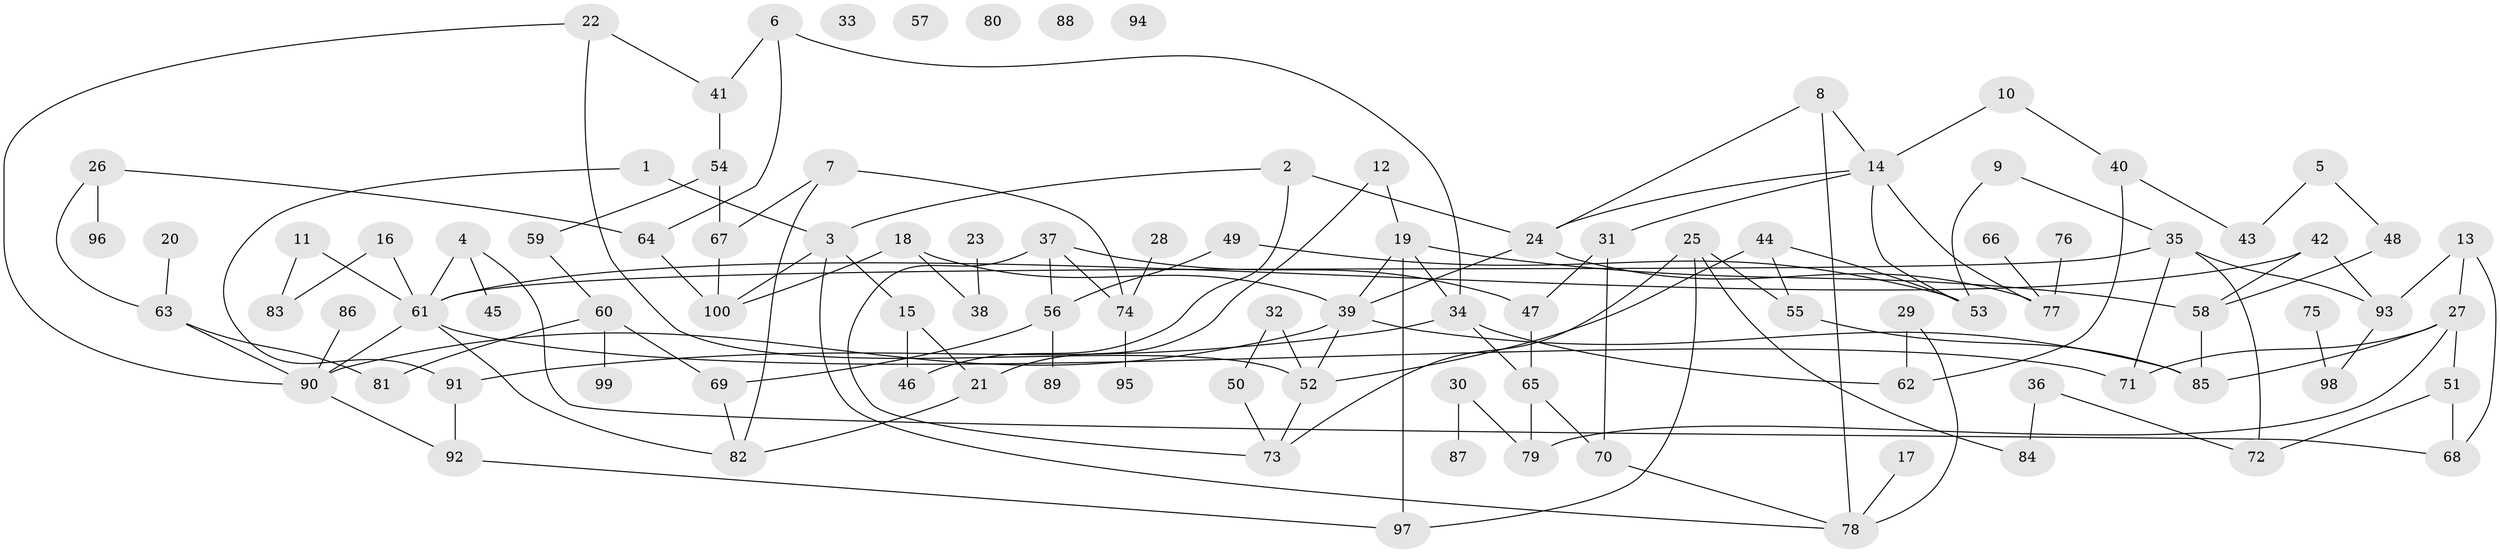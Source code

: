 // coarse degree distribution, {3: 0.18461538461538463, 5: 0.13846153846153847, 4: 0.09230769230769231, 2: 0.18461538461538463, 7: 0.03076923076923077, 8: 0.03076923076923077, 1: 0.16923076923076924, 6: 0.09230769230769231, 0: 0.07692307692307693}
// Generated by graph-tools (version 1.1) at 2025/23/03/03/25 07:23:25]
// undirected, 100 vertices, 140 edges
graph export_dot {
graph [start="1"]
  node [color=gray90,style=filled];
  1;
  2;
  3;
  4;
  5;
  6;
  7;
  8;
  9;
  10;
  11;
  12;
  13;
  14;
  15;
  16;
  17;
  18;
  19;
  20;
  21;
  22;
  23;
  24;
  25;
  26;
  27;
  28;
  29;
  30;
  31;
  32;
  33;
  34;
  35;
  36;
  37;
  38;
  39;
  40;
  41;
  42;
  43;
  44;
  45;
  46;
  47;
  48;
  49;
  50;
  51;
  52;
  53;
  54;
  55;
  56;
  57;
  58;
  59;
  60;
  61;
  62;
  63;
  64;
  65;
  66;
  67;
  68;
  69;
  70;
  71;
  72;
  73;
  74;
  75;
  76;
  77;
  78;
  79;
  80;
  81;
  82;
  83;
  84;
  85;
  86;
  87;
  88;
  89;
  90;
  91;
  92;
  93;
  94;
  95;
  96;
  97;
  98;
  99;
  100;
  1 -- 3;
  1 -- 91;
  2 -- 3;
  2 -- 24;
  2 -- 46;
  3 -- 15;
  3 -- 78;
  3 -- 100;
  4 -- 45;
  4 -- 61;
  4 -- 68;
  5 -- 43;
  5 -- 48;
  6 -- 34;
  6 -- 41;
  6 -- 64;
  7 -- 67;
  7 -- 74;
  7 -- 82;
  8 -- 14;
  8 -- 24;
  8 -- 78;
  9 -- 35;
  9 -- 53;
  10 -- 14;
  10 -- 40;
  11 -- 61;
  11 -- 83;
  12 -- 19;
  12 -- 21;
  13 -- 27;
  13 -- 68;
  13 -- 93;
  14 -- 24;
  14 -- 31;
  14 -- 53;
  14 -- 77;
  15 -- 21;
  15 -- 46;
  16 -- 61;
  16 -- 83;
  17 -- 78;
  18 -- 38;
  18 -- 39;
  18 -- 100;
  19 -- 34;
  19 -- 39;
  19 -- 58;
  19 -- 97;
  20 -- 63;
  21 -- 82;
  22 -- 41;
  22 -- 52;
  22 -- 90;
  23 -- 38;
  24 -- 39;
  24 -- 77;
  25 -- 55;
  25 -- 73;
  25 -- 84;
  25 -- 97;
  26 -- 63;
  26 -- 64;
  26 -- 96;
  27 -- 51;
  27 -- 71;
  27 -- 79;
  27 -- 85;
  28 -- 74;
  29 -- 62;
  29 -- 78;
  30 -- 79;
  30 -- 87;
  31 -- 47;
  31 -- 70;
  32 -- 50;
  32 -- 52;
  34 -- 62;
  34 -- 65;
  34 -- 91;
  35 -- 61;
  35 -- 71;
  35 -- 72;
  35 -- 93;
  36 -- 72;
  36 -- 84;
  37 -- 47;
  37 -- 56;
  37 -- 73;
  37 -- 74;
  39 -- 52;
  39 -- 85;
  39 -- 90;
  40 -- 43;
  40 -- 62;
  41 -- 54;
  42 -- 58;
  42 -- 61;
  42 -- 93;
  44 -- 52;
  44 -- 53;
  44 -- 55;
  47 -- 65;
  48 -- 58;
  49 -- 53;
  49 -- 56;
  50 -- 73;
  51 -- 68;
  51 -- 72;
  52 -- 73;
  54 -- 59;
  54 -- 67;
  55 -- 85;
  56 -- 69;
  56 -- 89;
  58 -- 85;
  59 -- 60;
  60 -- 69;
  60 -- 81;
  60 -- 99;
  61 -- 71;
  61 -- 82;
  61 -- 90;
  63 -- 81;
  63 -- 90;
  64 -- 100;
  65 -- 70;
  65 -- 79;
  66 -- 77;
  67 -- 100;
  69 -- 82;
  70 -- 78;
  74 -- 95;
  75 -- 98;
  76 -- 77;
  86 -- 90;
  90 -- 92;
  91 -- 92;
  92 -- 97;
  93 -- 98;
}
